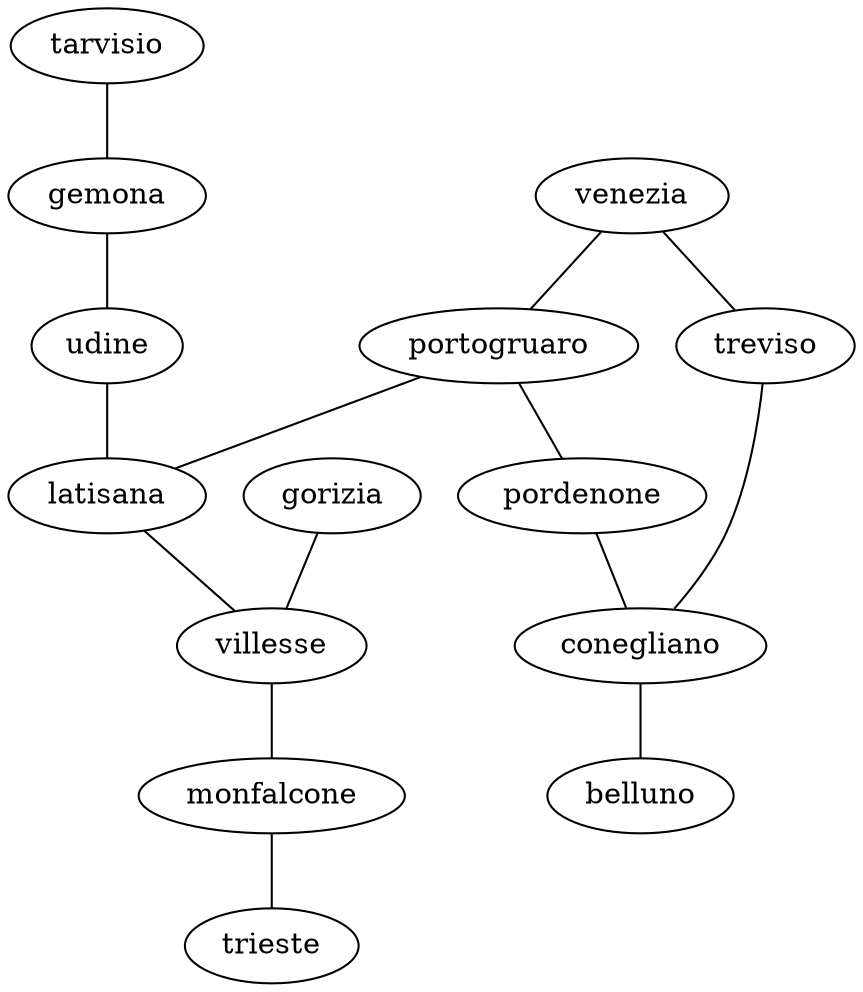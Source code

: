 # Si può creare un'immagine in formato png con il seguente comando:
# neato mappa.dot -Tpng -Goverlap=false -o mappa.png
# Altre informazioni e il manuale completo su http://www.graphviz.org

graph G {
  tarvisio -- gemona -- udine -- latisana;
  gorizia -- villesse;
  venezia -- portogruaro -- latisana -- villesse -- monfalcone -- trieste;
  venezia -- treviso -- conegliano -- belluno;
  portogruaro -- pordenone -- conegliano;
}
